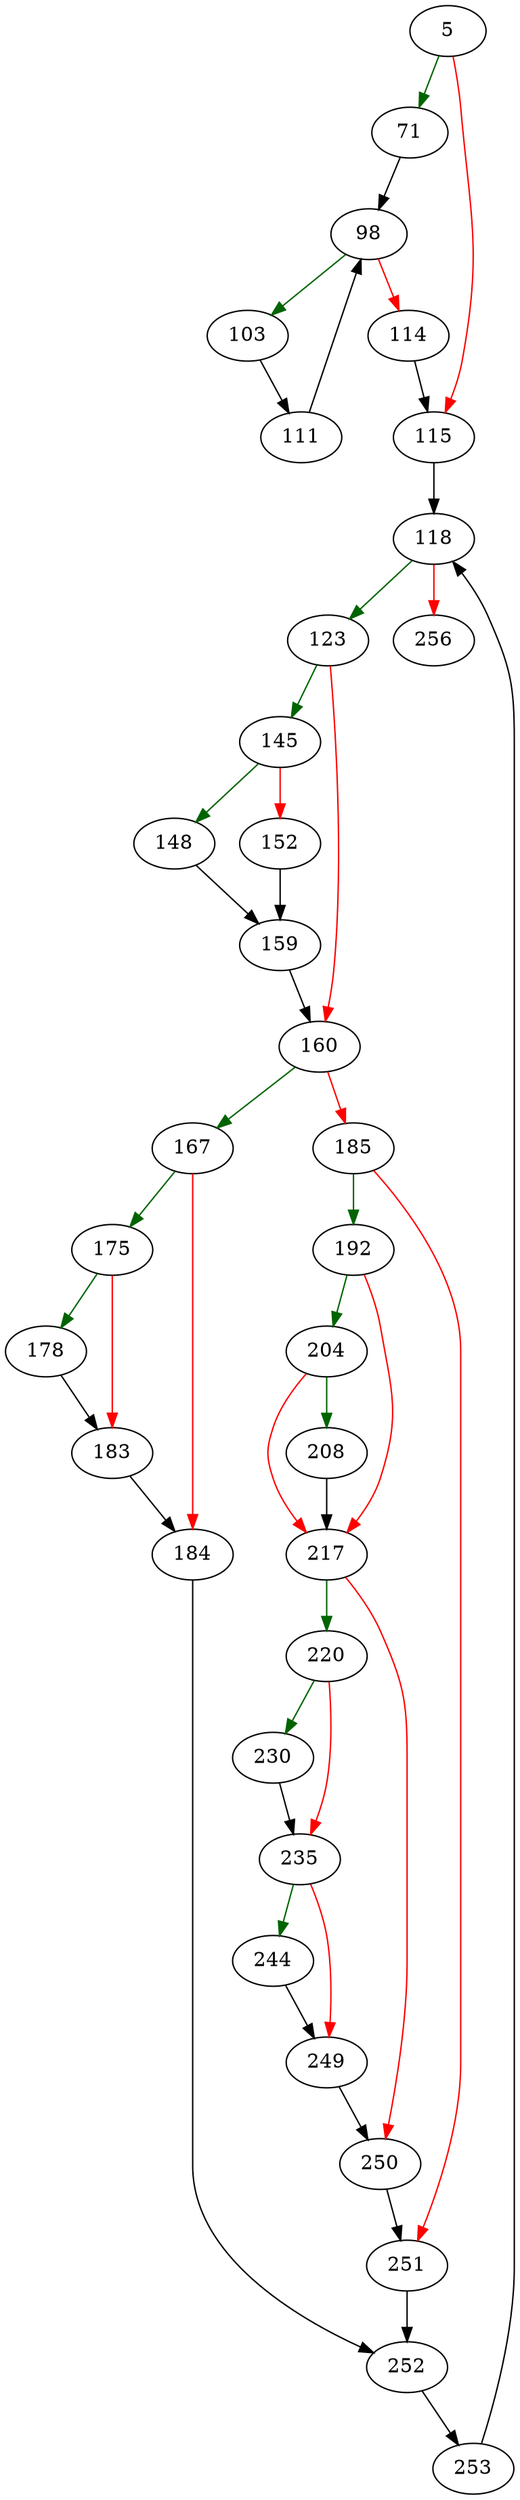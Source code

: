 strict digraph "codeAllEqualityTerms" {
	// Node definitions.
	5 [entry=true];
	71;
	115;
	98;
	103;
	114;
	111;
	118;
	123;
	256;
	145;
	160;
	148;
	152;
	159;
	167;
	185;
	175;
	184;
	178;
	183;
	252;
	192;
	251;
	204;
	217;
	208;
	220;
	250;
	230;
	235;
	244;
	249;
	253;

	// Edge definitions.
	5 -> 71 [
		color=darkgreen
		cond=true
	];
	5 -> 115 [
		color=red
		cond=false
	];
	71 -> 98;
	115 -> 118;
	98 -> 103 [
		color=darkgreen
		cond=true
	];
	98 -> 114 [
		color=red
		cond=false
	];
	103 -> 111;
	114 -> 115;
	111 -> 98;
	118 -> 123 [
		color=darkgreen
		cond=true
	];
	118 -> 256 [
		color=red
		cond=false
	];
	123 -> 145 [
		color=darkgreen
		cond=true
	];
	123 -> 160 [
		color=red
		cond=false
	];
	145 -> 148 [
		color=darkgreen
		cond=true
	];
	145 -> 152 [
		color=red
		cond=false
	];
	160 -> 167 [
		color=darkgreen
		cond=true
	];
	160 -> 185 [
		color=red
		cond=false
	];
	148 -> 159;
	152 -> 159;
	159 -> 160;
	167 -> 175 [
		color=darkgreen
		cond=true
	];
	167 -> 184 [
		color=red
		cond=false
	];
	185 -> 192 [
		color=darkgreen
		cond=true
	];
	185 -> 251 [
		color=red
		cond=false
	];
	175 -> 178 [
		color=darkgreen
		cond=true
	];
	175 -> 183 [
		color=red
		cond=false
	];
	184 -> 252;
	178 -> 183;
	183 -> 184;
	252 -> 253;
	192 -> 204 [
		color=darkgreen
		cond=true
	];
	192 -> 217 [
		color=red
		cond=false
	];
	251 -> 252;
	204 -> 217 [
		color=red
		cond=false
	];
	204 -> 208 [
		color=darkgreen
		cond=true
	];
	217 -> 220 [
		color=darkgreen
		cond=true
	];
	217 -> 250 [
		color=red
		cond=false
	];
	208 -> 217;
	220 -> 230 [
		color=darkgreen
		cond=true
	];
	220 -> 235 [
		color=red
		cond=false
	];
	250 -> 251;
	230 -> 235;
	235 -> 244 [
		color=darkgreen
		cond=true
	];
	235 -> 249 [
		color=red
		cond=false
	];
	244 -> 249;
	249 -> 250;
	253 -> 118;
}